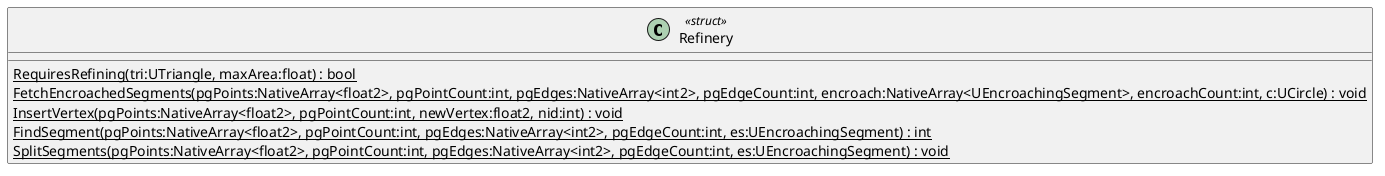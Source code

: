 @startuml
class Refinery <<struct>> {
    {static} RequiresRefining(tri:UTriangle, maxArea:float) : bool
    {static} FetchEncroachedSegments(pgPoints:NativeArray<float2>, pgPointCount:int, pgEdges:NativeArray<int2>, pgEdgeCount:int, encroach:NativeArray<UEncroachingSegment>, encroachCount:int, c:UCircle) : void
    {static} InsertVertex(pgPoints:NativeArray<float2>, pgPointCount:int, newVertex:float2, nid:int) : void
    {static} FindSegment(pgPoints:NativeArray<float2>, pgPointCount:int, pgEdges:NativeArray<int2>, pgEdgeCount:int, es:UEncroachingSegment) : int
    {static} SplitSegments(pgPoints:NativeArray<float2>, pgPointCount:int, pgEdges:NativeArray<int2>, pgEdgeCount:int, es:UEncroachingSegment) : void
}
@enduml
